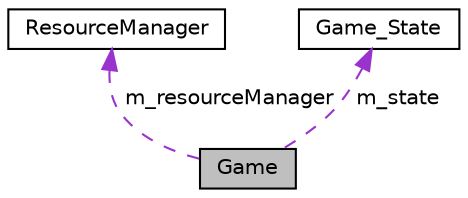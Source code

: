 digraph "Game"
{
  edge [fontname="Helvetica",fontsize="10",labelfontname="Helvetica",labelfontsize="10"];
  node [fontname="Helvetica",fontsize="10",shape=record];
  Node1 [label="Game",height=0.2,width=0.4,color="black", fillcolor="grey75", style="filled", fontcolor="black"];
  Node2 -> Node1 [dir="back",color="darkorchid3",fontsize="10",style="dashed",label=" m_resourceManager" ,fontname="Helvetica"];
  Node2 [label="ResourceManager",height=0.2,width=0.4,color="black", fillcolor="white", style="filled",URL="$classResourceManager.html",tooltip="Class for loading and caching textures and fonts. "];
  Node3 -> Node1 [dir="back",color="darkorchid3",fontsize="10",style="dashed",label=" m_state" ,fontname="Helvetica"];
  Node3 [label="Game_State",height=0.2,width=0.4,color="black", fillcolor="white", style="filled",URL="$classGame__State.html",tooltip="Interface for all states. "];
}
